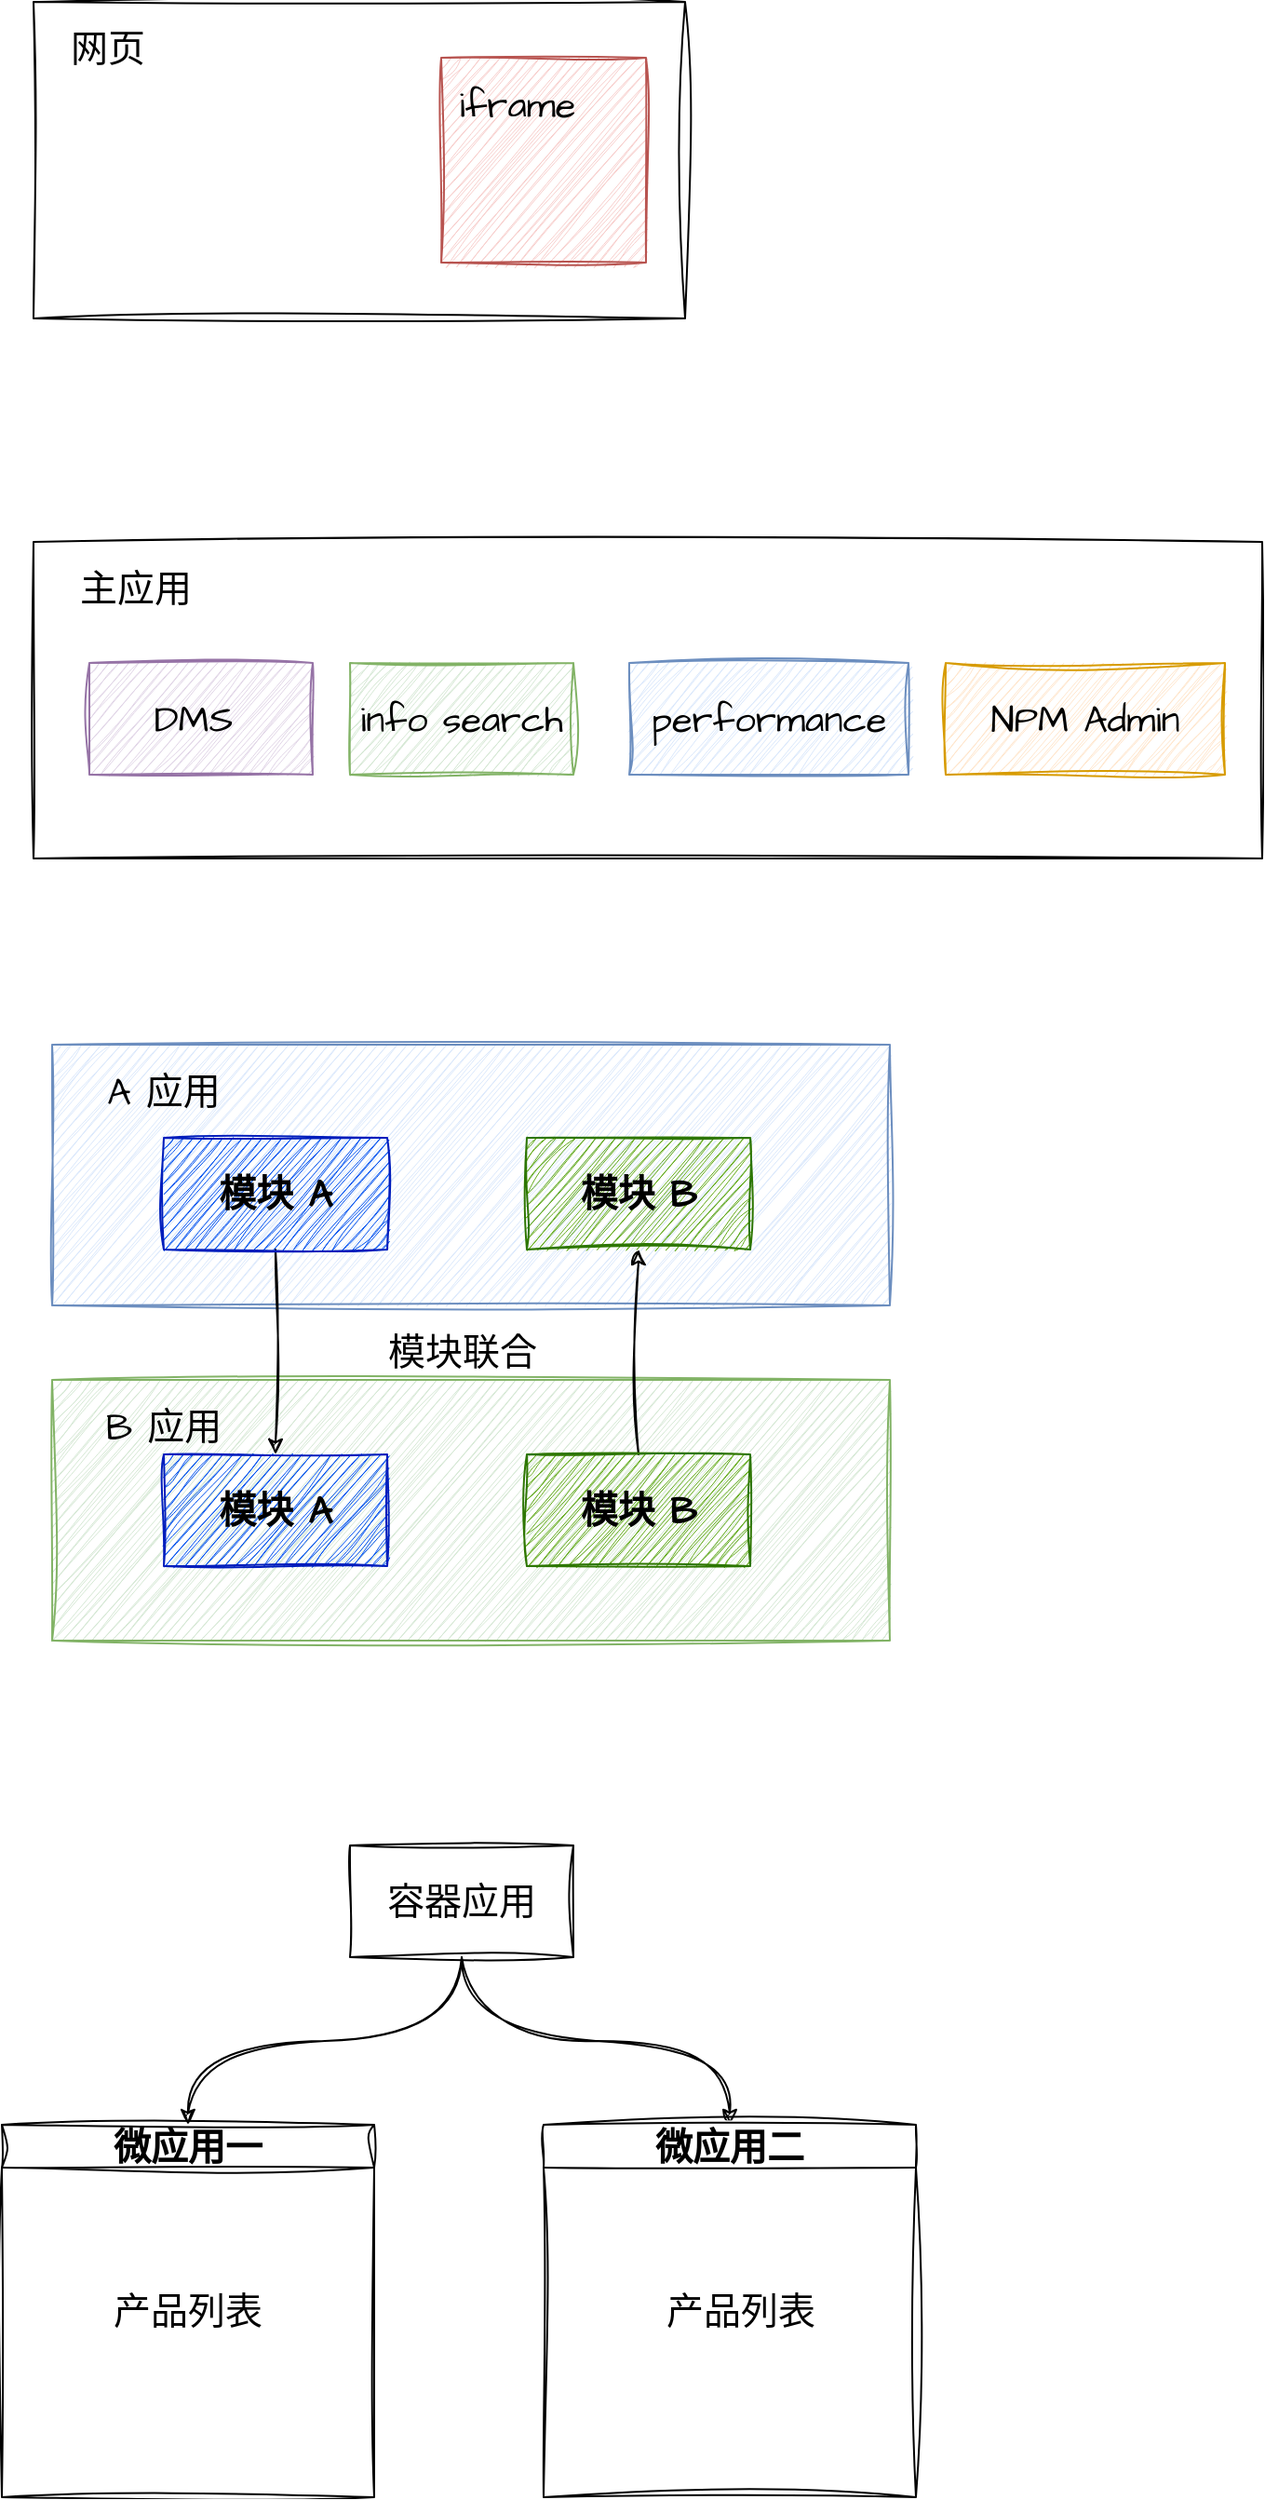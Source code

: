 <mxfile version="21.6.8" type="github">
  <diagram name="第 1 页" id="ZcSbssr4wmFFOyWXDG-8">
    <mxGraphModel dx="1754" dy="1050" grid="1" gridSize="10" guides="1" tooltips="1" connect="1" arrows="1" fold="1" page="1" pageScale="1" pageWidth="827" pageHeight="1169" math="0" shadow="0">
      <root>
        <mxCell id="0" />
        <mxCell id="1" parent="0" />
        <mxCell id="-BThYaDT-Cd2SzKdS0-7-1" value="" style="rounded=0;whiteSpace=wrap;html=1;sketch=1;hachureGap=4;jiggle=2;curveFitting=1;fontFamily=Architects Daughter;fontSource=https%3A%2F%2Ffonts.googleapis.com%2Fcss%3Ffamily%3DArchitects%2BDaughter;fontSize=20;" vertex="1" parent="1">
          <mxGeometry x="140" y="230" width="350" height="170" as="geometry" />
        </mxCell>
        <mxCell id="-BThYaDT-Cd2SzKdS0-7-2" value="网页" style="text;html=1;strokeColor=none;fillColor=none;align=center;verticalAlign=middle;whiteSpace=wrap;rounded=0;fontSize=20;fontFamily=Architects Daughter;" vertex="1" parent="1">
          <mxGeometry x="150" y="240" width="60" height="30" as="geometry" />
        </mxCell>
        <mxCell id="-BThYaDT-Cd2SzKdS0-7-3" value="" style="whiteSpace=wrap;html=1;aspect=fixed;sketch=1;hachureGap=4;jiggle=2;curveFitting=1;fontFamily=Architects Daughter;fontSource=https%3A%2F%2Ffonts.googleapis.com%2Fcss%3Ffamily%3DArchitects%2BDaughter;fontSize=20;fillColor=#f8cecc;strokeColor=#b85450;" vertex="1" parent="1">
          <mxGeometry x="359" y="260" width="110" height="110" as="geometry" />
        </mxCell>
        <mxCell id="-BThYaDT-Cd2SzKdS0-7-4" value="iframe" style="text;html=1;strokeColor=none;fillColor=none;align=center;verticalAlign=middle;whiteSpace=wrap;rounded=0;fontSize=20;fontFamily=Architects Daughter;" vertex="1" parent="1">
          <mxGeometry x="370" y="270" width="60" height="30" as="geometry" />
        </mxCell>
        <mxCell id="-BThYaDT-Cd2SzKdS0-7-6" value="" style="rounded=0;whiteSpace=wrap;html=1;sketch=1;hachureGap=4;jiggle=2;curveFitting=1;fontFamily=Architects Daughter;fontSource=https%3A%2F%2Ffonts.googleapis.com%2Fcss%3Ffamily%3DArchitects%2BDaughter;fontSize=20;" vertex="1" parent="1">
          <mxGeometry x="140" y="520" width="660" height="170" as="geometry" />
        </mxCell>
        <mxCell id="-BThYaDT-Cd2SzKdS0-7-8" value="主应用" style="text;html=1;strokeColor=none;fillColor=none;align=center;verticalAlign=middle;whiteSpace=wrap;rounded=0;fontSize=20;fontFamily=Architects Daughter;" vertex="1" parent="1">
          <mxGeometry x="150" y="530" width="90" height="30" as="geometry" />
        </mxCell>
        <mxCell id="-BThYaDT-Cd2SzKdS0-7-9" value="DMS&amp;nbsp;" style="rounded=0;whiteSpace=wrap;html=1;sketch=1;hachureGap=4;jiggle=2;curveFitting=1;fontFamily=Architects Daughter;fontSource=https%3A%2F%2Ffonts.googleapis.com%2Fcss%3Ffamily%3DArchitects%2BDaughter;fontSize=20;fillColor=#e1d5e7;strokeColor=#9673a6;" vertex="1" parent="1">
          <mxGeometry x="170" y="585" width="120" height="60" as="geometry" />
        </mxCell>
        <mxCell id="-BThYaDT-Cd2SzKdS0-7-10" value="info search" style="rounded=0;whiteSpace=wrap;html=1;sketch=1;hachureGap=4;jiggle=2;curveFitting=1;fontFamily=Architects Daughter;fontSource=https%3A%2F%2Ffonts.googleapis.com%2Fcss%3Ffamily%3DArchitects%2BDaughter;fontSize=20;fillColor=#d5e8d4;strokeColor=#82b366;" vertex="1" parent="1">
          <mxGeometry x="310" y="585" width="120" height="60" as="geometry" />
        </mxCell>
        <mxCell id="-BThYaDT-Cd2SzKdS0-7-11" value="performance" style="rounded=0;whiteSpace=wrap;html=1;sketch=1;hachureGap=4;jiggle=2;curveFitting=1;fontFamily=Architects Daughter;fontSource=https%3A%2F%2Ffonts.googleapis.com%2Fcss%3Ffamily%3DArchitects%2BDaughter;fontSize=20;fillColor=#dae8fc;strokeColor=#6c8ebf;" vertex="1" parent="1">
          <mxGeometry x="460" y="585" width="150" height="60" as="geometry" />
        </mxCell>
        <mxCell id="-BThYaDT-Cd2SzKdS0-7-12" value="NPM Admin" style="rounded=0;whiteSpace=wrap;html=1;sketch=1;hachureGap=4;jiggle=2;curveFitting=1;fontFamily=Architects Daughter;fontSource=https%3A%2F%2Ffonts.googleapis.com%2Fcss%3Ffamily%3DArchitects%2BDaughter;fontSize=20;fillColor=#ffe6cc;strokeColor=#d79b00;" vertex="1" parent="1">
          <mxGeometry x="630" y="585" width="150" height="60" as="geometry" />
        </mxCell>
        <mxCell id="-BThYaDT-Cd2SzKdS0-7-13" value="" style="rounded=0;whiteSpace=wrap;html=1;sketch=1;hachureGap=4;jiggle=2;curveFitting=1;fontFamily=Architects Daughter;fontSource=https%3A%2F%2Ffonts.googleapis.com%2Fcss%3Ffamily%3DArchitects%2BDaughter;fontSize=20;fillColor=#dae8fc;strokeColor=#6c8ebf;" vertex="1" parent="1">
          <mxGeometry x="150" y="790" width="450" height="140" as="geometry" />
        </mxCell>
        <mxCell id="-BThYaDT-Cd2SzKdS0-7-14" value="" style="rounded=0;whiteSpace=wrap;html=1;sketch=1;hachureGap=4;jiggle=2;curveFitting=1;fontFamily=Architects Daughter;fontSource=https%3A%2F%2Ffonts.googleapis.com%2Fcss%3Ffamily%3DArchitects%2BDaughter;fontSize=20;fillColor=#d5e8d4;strokeColor=#82b366;" vertex="1" parent="1">
          <mxGeometry x="150" y="970" width="450" height="140" as="geometry" />
        </mxCell>
        <mxCell id="-BThYaDT-Cd2SzKdS0-7-15" value="A 应用" style="text;html=1;strokeColor=none;fillColor=none;align=center;verticalAlign=middle;whiteSpace=wrap;rounded=0;fontSize=20;fontFamily=Architects Daughter;" vertex="1" parent="1">
          <mxGeometry x="170" y="800" width="80" height="30" as="geometry" />
        </mxCell>
        <mxCell id="-BThYaDT-Cd2SzKdS0-7-16" value="B 应用" style="text;html=1;strokeColor=none;fillColor=none;align=center;verticalAlign=middle;whiteSpace=wrap;rounded=0;fontSize=20;fontFamily=Architects Daughter;" vertex="1" parent="1">
          <mxGeometry x="170" y="980" width="80" height="30" as="geometry" />
        </mxCell>
        <mxCell id="-BThYaDT-Cd2SzKdS0-7-24" style="edgeStyle=orthogonalEdgeStyle;rounded=0;sketch=1;hachureGap=4;jiggle=2;curveFitting=1;orthogonalLoop=1;jettySize=auto;html=1;fontFamily=Architects Daughter;fontSource=https%3A%2F%2Ffonts.googleapis.com%2Fcss%3Ffamily%3DArchitects%2BDaughter;fontSize=16;" edge="1" parent="1" source="-BThYaDT-Cd2SzKdS0-7-19" target="-BThYaDT-Cd2SzKdS0-7-21">
          <mxGeometry relative="1" as="geometry" />
        </mxCell>
        <mxCell id="-BThYaDT-Cd2SzKdS0-7-19" value="&lt;b&gt;&lt;font color=&quot;#000000&quot;&gt;模块 A&lt;/font&gt;&lt;/b&gt;" style="rounded=0;whiteSpace=wrap;html=1;sketch=1;hachureGap=4;jiggle=2;curveFitting=1;fontFamily=Architects Daughter;fontSource=https%3A%2F%2Ffonts.googleapis.com%2Fcss%3Ffamily%3DArchitects%2BDaughter;fontSize=20;fillColor=#0050ef;fontColor=#ffffff;strokeColor=#001DBC;" vertex="1" parent="1">
          <mxGeometry x="210" y="840" width="120" height="60" as="geometry" />
        </mxCell>
        <mxCell id="-BThYaDT-Cd2SzKdS0-7-20" value="&lt;b&gt;&lt;font color=&quot;#000000&quot;&gt;模块 B&lt;/font&gt;&lt;/b&gt;" style="rounded=0;whiteSpace=wrap;html=1;sketch=1;hachureGap=4;jiggle=2;curveFitting=1;fontFamily=Architects Daughter;fontSource=https%3A%2F%2Ffonts.googleapis.com%2Fcss%3Ffamily%3DArchitects%2BDaughter;fontSize=20;fillColor=#60a917;fontColor=#ffffff;strokeColor=#2D7600;" vertex="1" parent="1">
          <mxGeometry x="405" y="840" width="120" height="60" as="geometry" />
        </mxCell>
        <mxCell id="-BThYaDT-Cd2SzKdS0-7-21" value="&lt;b&gt;&lt;font color=&quot;#000000&quot;&gt;模块 A&lt;/font&gt;&lt;/b&gt;" style="rounded=0;whiteSpace=wrap;html=1;sketch=1;hachureGap=4;jiggle=2;curveFitting=1;fontFamily=Architects Daughter;fontSource=https%3A%2F%2Ffonts.googleapis.com%2Fcss%3Ffamily%3DArchitects%2BDaughter;fontSize=20;fillColor=#0050ef;fontColor=#ffffff;strokeColor=#001DBC;" vertex="1" parent="1">
          <mxGeometry x="210" y="1010" width="120" height="60" as="geometry" />
        </mxCell>
        <mxCell id="-BThYaDT-Cd2SzKdS0-7-25" style="edgeStyle=orthogonalEdgeStyle;rounded=0;sketch=1;hachureGap=4;jiggle=2;curveFitting=1;orthogonalLoop=1;jettySize=auto;html=1;entryX=0.5;entryY=1;entryDx=0;entryDy=0;fontFamily=Architects Daughter;fontSource=https%3A%2F%2Ffonts.googleapis.com%2Fcss%3Ffamily%3DArchitects%2BDaughter;fontSize=16;" edge="1" parent="1" source="-BThYaDT-Cd2SzKdS0-7-22" target="-BThYaDT-Cd2SzKdS0-7-20">
          <mxGeometry relative="1" as="geometry" />
        </mxCell>
        <mxCell id="-BThYaDT-Cd2SzKdS0-7-22" value="&lt;b&gt;&lt;font color=&quot;#000000&quot;&gt;模块 B&lt;/font&gt;&lt;/b&gt;" style="rounded=0;whiteSpace=wrap;html=1;sketch=1;hachureGap=4;jiggle=2;curveFitting=1;fontFamily=Architects Daughter;fontSource=https%3A%2F%2Ffonts.googleapis.com%2Fcss%3Ffamily%3DArchitects%2BDaughter;fontSize=20;fillColor=#60a917;fontColor=#ffffff;strokeColor=#2D7600;" vertex="1" parent="1">
          <mxGeometry x="405" y="1010" width="120" height="60" as="geometry" />
        </mxCell>
        <mxCell id="-BThYaDT-Cd2SzKdS0-7-26" value="模块联合" style="text;html=1;strokeColor=none;fillColor=none;align=center;verticalAlign=middle;whiteSpace=wrap;rounded=0;fontSize=20;fontFamily=Architects Daughter;" vertex="1" parent="1">
          <mxGeometry x="322.5" y="940" width="95" height="30" as="geometry" />
        </mxCell>
        <mxCell id="-BThYaDT-Cd2SzKdS0-7-31" style="edgeStyle=orthogonalEdgeStyle;rounded=0;sketch=1;hachureGap=4;jiggle=2;curveFitting=1;orthogonalLoop=1;jettySize=auto;html=1;fontFamily=Architects Daughter;fontSource=https%3A%2F%2Ffonts.googleapis.com%2Fcss%3Ffamily%3DArchitects%2BDaughter;fontSize=16;curved=1;" edge="1" parent="1" source="-BThYaDT-Cd2SzKdS0-7-28" target="-BThYaDT-Cd2SzKdS0-7-29">
          <mxGeometry relative="1" as="geometry">
            <mxPoint x="370" y="1330" as="targetPoint" />
          </mxGeometry>
        </mxCell>
        <mxCell id="-BThYaDT-Cd2SzKdS0-7-32" style="edgeStyle=orthogonalEdgeStyle;rounded=0;sketch=1;hachureGap=4;jiggle=2;curveFitting=1;orthogonalLoop=1;jettySize=auto;html=1;fontFamily=Architects Daughter;fontSource=https%3A%2F%2Ffonts.googleapis.com%2Fcss%3Ffamily%3DArchitects%2BDaughter;fontSize=16;curved=1;" edge="1" parent="1" source="-BThYaDT-Cd2SzKdS0-7-28" target="-BThYaDT-Cd2SzKdS0-7-30">
          <mxGeometry relative="1" as="geometry" />
        </mxCell>
        <mxCell id="-BThYaDT-Cd2SzKdS0-7-28" value="容器应用" style="rounded=0;whiteSpace=wrap;html=1;sketch=1;hachureGap=4;jiggle=2;curveFitting=1;fontFamily=Architects Daughter;fontSource=https%3A%2F%2Ffonts.googleapis.com%2Fcss%3Ffamily%3DArchitects%2BDaughter;fontSize=20;" vertex="1" parent="1">
          <mxGeometry x="310" y="1220" width="120" height="60" as="geometry" />
        </mxCell>
        <mxCell id="-BThYaDT-Cd2SzKdS0-7-29" value="微应用一" style="swimlane;whiteSpace=wrap;html=1;sketch=1;hachureGap=4;jiggle=2;curveFitting=1;fontFamily=Architects Daughter;fontSource=https%3A%2F%2Ffonts.googleapis.com%2Fcss%3Ffamily%3DArchitects%2BDaughter;fontSize=20;" vertex="1" parent="1">
          <mxGeometry x="123" y="1370" width="200" height="200" as="geometry" />
        </mxCell>
        <mxCell id="-BThYaDT-Cd2SzKdS0-7-33" value="产品列表" style="text;html=1;strokeColor=none;fillColor=none;align=center;verticalAlign=middle;whiteSpace=wrap;rounded=0;fontSize=20;fontFamily=Architects Daughter;" vertex="1" parent="-BThYaDT-Cd2SzKdS0-7-29">
          <mxGeometry x="50" y="85" width="100" height="30" as="geometry" />
        </mxCell>
        <mxCell id="-BThYaDT-Cd2SzKdS0-7-30" value="微应用二" style="swimlane;whiteSpace=wrap;html=1;sketch=1;hachureGap=4;jiggle=2;curveFitting=1;fontFamily=Architects Daughter;fontSource=https%3A%2F%2Ffonts.googleapis.com%2Fcss%3Ffamily%3DArchitects%2BDaughter;fontSize=20;" vertex="1" parent="1">
          <mxGeometry x="414" y="1370" width="200" height="200" as="geometry" />
        </mxCell>
        <mxCell id="-BThYaDT-Cd2SzKdS0-7-34" value="产品列表" style="text;html=1;strokeColor=none;fillColor=none;align=center;verticalAlign=middle;whiteSpace=wrap;rounded=0;fontSize=20;fontFamily=Architects Daughter;" vertex="1" parent="-BThYaDT-Cd2SzKdS0-7-30">
          <mxGeometry x="56" y="85" width="100" height="30" as="geometry" />
        </mxCell>
      </root>
    </mxGraphModel>
  </diagram>
</mxfile>

